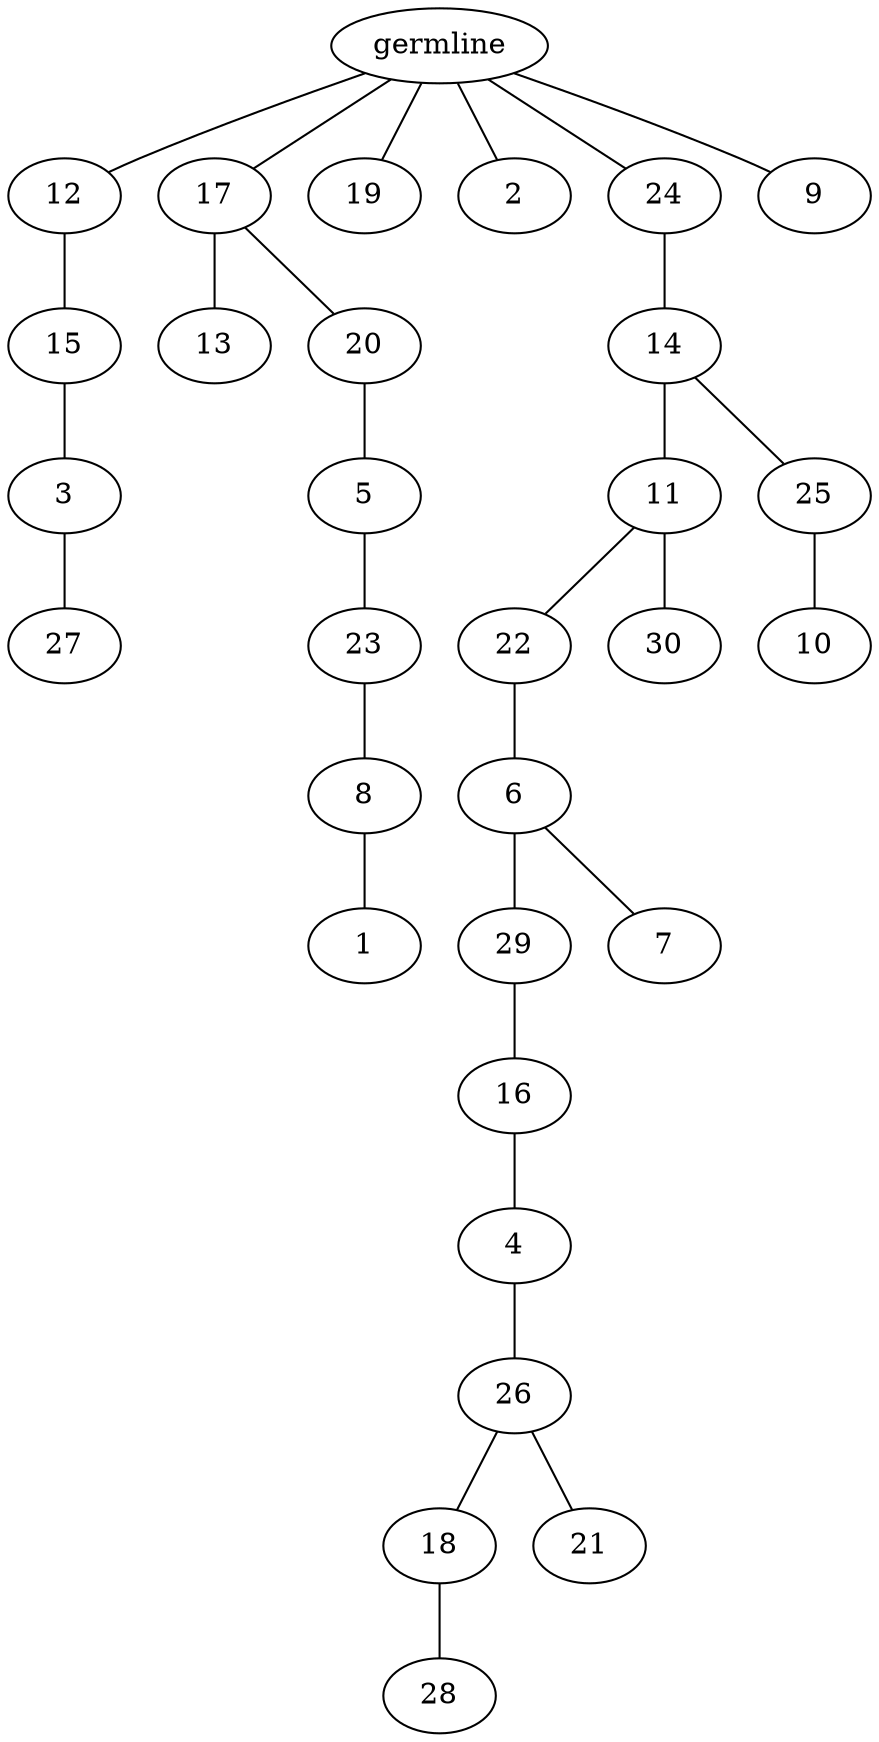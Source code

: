 graph tree {
    "140422938370352" [label="germline"];
    "140422932271312" [label="12"];
    "140422932274768" [label="15"];
    "140422932274144" [label="3"];
    "140422938681984" [label="27"];
    "140422932273520" [label="17"];
    "140422938682848" [label="13"];
    "140422938682800" [label="20"];
    "140422938683760" [label="5"];
    "140422938682992" [label="23"];
    "140422938681840" [label="8"];
    "140422938681792" [label="1"];
    "140422932274672" [label="19"];
    "140422938684816" [label="2"];
    "140422938684048" [label="24"];
    "140422938683952" [label="14"];
    "140422938681696" [label="11"];
    "140422938682512" [label="22"];
    "140422938685296" [label="6"];
    "140422938683520" [label="29"];
    "140422938683184" [label="16"];
    "140422938683424" [label="4"];
    "140422938685056" [label="26"];
    "140422929050208" [label="18"];
    "140422938372464" [label="28"];
    "140422929051600" [label="21"];
    "140422938681936" [label="7"];
    "140422938683856" [label="30"];
    "140422938683904" [label="25"];
    "140422938683712" [label="10"];
    "140422938682608" [label="9"];
    "140422938370352" -- "140422932271312";
    "140422938370352" -- "140422932273520";
    "140422938370352" -- "140422932274672";
    "140422938370352" -- "140422938684816";
    "140422938370352" -- "140422938684048";
    "140422938370352" -- "140422938682608";
    "140422932271312" -- "140422932274768";
    "140422932274768" -- "140422932274144";
    "140422932274144" -- "140422938681984";
    "140422932273520" -- "140422938682848";
    "140422932273520" -- "140422938682800";
    "140422938682800" -- "140422938683760";
    "140422938683760" -- "140422938682992";
    "140422938682992" -- "140422938681840";
    "140422938681840" -- "140422938681792";
    "140422938684048" -- "140422938683952";
    "140422938683952" -- "140422938681696";
    "140422938683952" -- "140422938683904";
    "140422938681696" -- "140422938682512";
    "140422938681696" -- "140422938683856";
    "140422938682512" -- "140422938685296";
    "140422938685296" -- "140422938683520";
    "140422938685296" -- "140422938681936";
    "140422938683520" -- "140422938683184";
    "140422938683184" -- "140422938683424";
    "140422938683424" -- "140422938685056";
    "140422938685056" -- "140422929050208";
    "140422938685056" -- "140422929051600";
    "140422929050208" -- "140422938372464";
    "140422938683904" -- "140422938683712";
}
